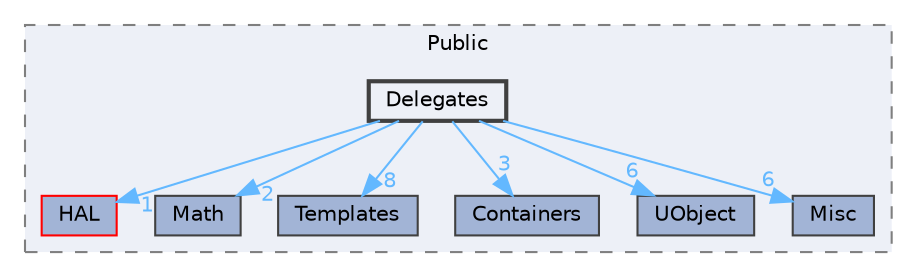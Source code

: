 digraph "Delegates"
{
 // INTERACTIVE_SVG=YES
 // LATEX_PDF_SIZE
  bgcolor="transparent";
  edge [fontname=Helvetica,fontsize=10,labelfontname=Helvetica,labelfontsize=10];
  node [fontname=Helvetica,fontsize=10,shape=box,height=0.2,width=0.4];
  compound=true
  subgraph clusterdir_ba49309ee78fabe0452662bc1a7ef37d {
    graph [ bgcolor="#edf0f7", pencolor="grey50", label="Public", fontname=Helvetica,fontsize=10 style="filled,dashed", URL="dir_ba49309ee78fabe0452662bc1a7ef37d.html",tooltip=""]
  dir_06b681a867cd45e91f64ca04156625cf [label="HAL", fillcolor="#a2b4d6", color="red", style="filled", URL="dir_06b681a867cd45e91f64ca04156625cf.html",tooltip=""];
  dir_d9c32345848c1de2353c1248bbdefaac [label="Math", fillcolor="#a2b4d6", color="grey25", style="filled", URL="dir_d9c32345848c1de2353c1248bbdefaac.html",tooltip=""];
  dir_d923b29e5793e4ca6ecf89bd6d2fe94d [label="Templates", fillcolor="#a2b4d6", color="grey25", style="filled", URL="dir_d923b29e5793e4ca6ecf89bd6d2fe94d.html",tooltip=""];
  dir_d6d4edf6ba84739b62e6fae684879a69 [label="Containers", fillcolor="#a2b4d6", color="grey25", style="filled", URL="dir_d6d4edf6ba84739b62e6fae684879a69.html",tooltip=""];
  dir_2d932d80d33aabcfd2bb1405923ee501 [label="UObject", fillcolor="#a2b4d6", color="grey25", style="filled", URL="dir_2d932d80d33aabcfd2bb1405923ee501.html",tooltip=""];
  dir_8d7b93d547498163f6da7ff79a1b5a4d [label="Misc", fillcolor="#a2b4d6", color="grey25", style="filled", URL="dir_8d7b93d547498163f6da7ff79a1b5a4d.html",tooltip=""];
  dir_a39d52dbb05fe3fcbf188fdc980a664a [label="Delegates", fillcolor="#edf0f7", color="grey25", style="filled,bold", URL="dir_a39d52dbb05fe3fcbf188fdc980a664a.html",tooltip=""];
  }
  dir_a39d52dbb05fe3fcbf188fdc980a664a->dir_06b681a867cd45e91f64ca04156625cf [headlabel="1", labeldistance=1.5 headhref="dir_000308_000461.html" href="dir_000308_000461.html" color="steelblue1" fontcolor="steelblue1"];
  dir_a39d52dbb05fe3fcbf188fdc980a664a->dir_2d932d80d33aabcfd2bb1405923ee501 [headlabel="6", labeldistance=1.5 headhref="dir_000308_001227.html" href="dir_000308_001227.html" color="steelblue1" fontcolor="steelblue1"];
  dir_a39d52dbb05fe3fcbf188fdc980a664a->dir_8d7b93d547498163f6da7ff79a1b5a4d [headlabel="6", labeldistance=1.5 headhref="dir_000308_000649.html" href="dir_000308_000649.html" color="steelblue1" fontcolor="steelblue1"];
  dir_a39d52dbb05fe3fcbf188fdc980a664a->dir_d6d4edf6ba84739b62e6fae684879a69 [headlabel="3", labeldistance=1.5 headhref="dir_000308_000253.html" href="dir_000308_000253.html" color="steelblue1" fontcolor="steelblue1"];
  dir_a39d52dbb05fe3fcbf188fdc980a664a->dir_d923b29e5793e4ca6ecf89bd6d2fe94d [headlabel="8", labeldistance=1.5 headhref="dir_000308_001176.html" href="dir_000308_001176.html" color="steelblue1" fontcolor="steelblue1"];
  dir_a39d52dbb05fe3fcbf188fdc980a664a->dir_d9c32345848c1de2353c1248bbdefaac [headlabel="2", labeldistance=1.5 headhref="dir_000308_000608.html" href="dir_000308_000608.html" color="steelblue1" fontcolor="steelblue1"];
}

